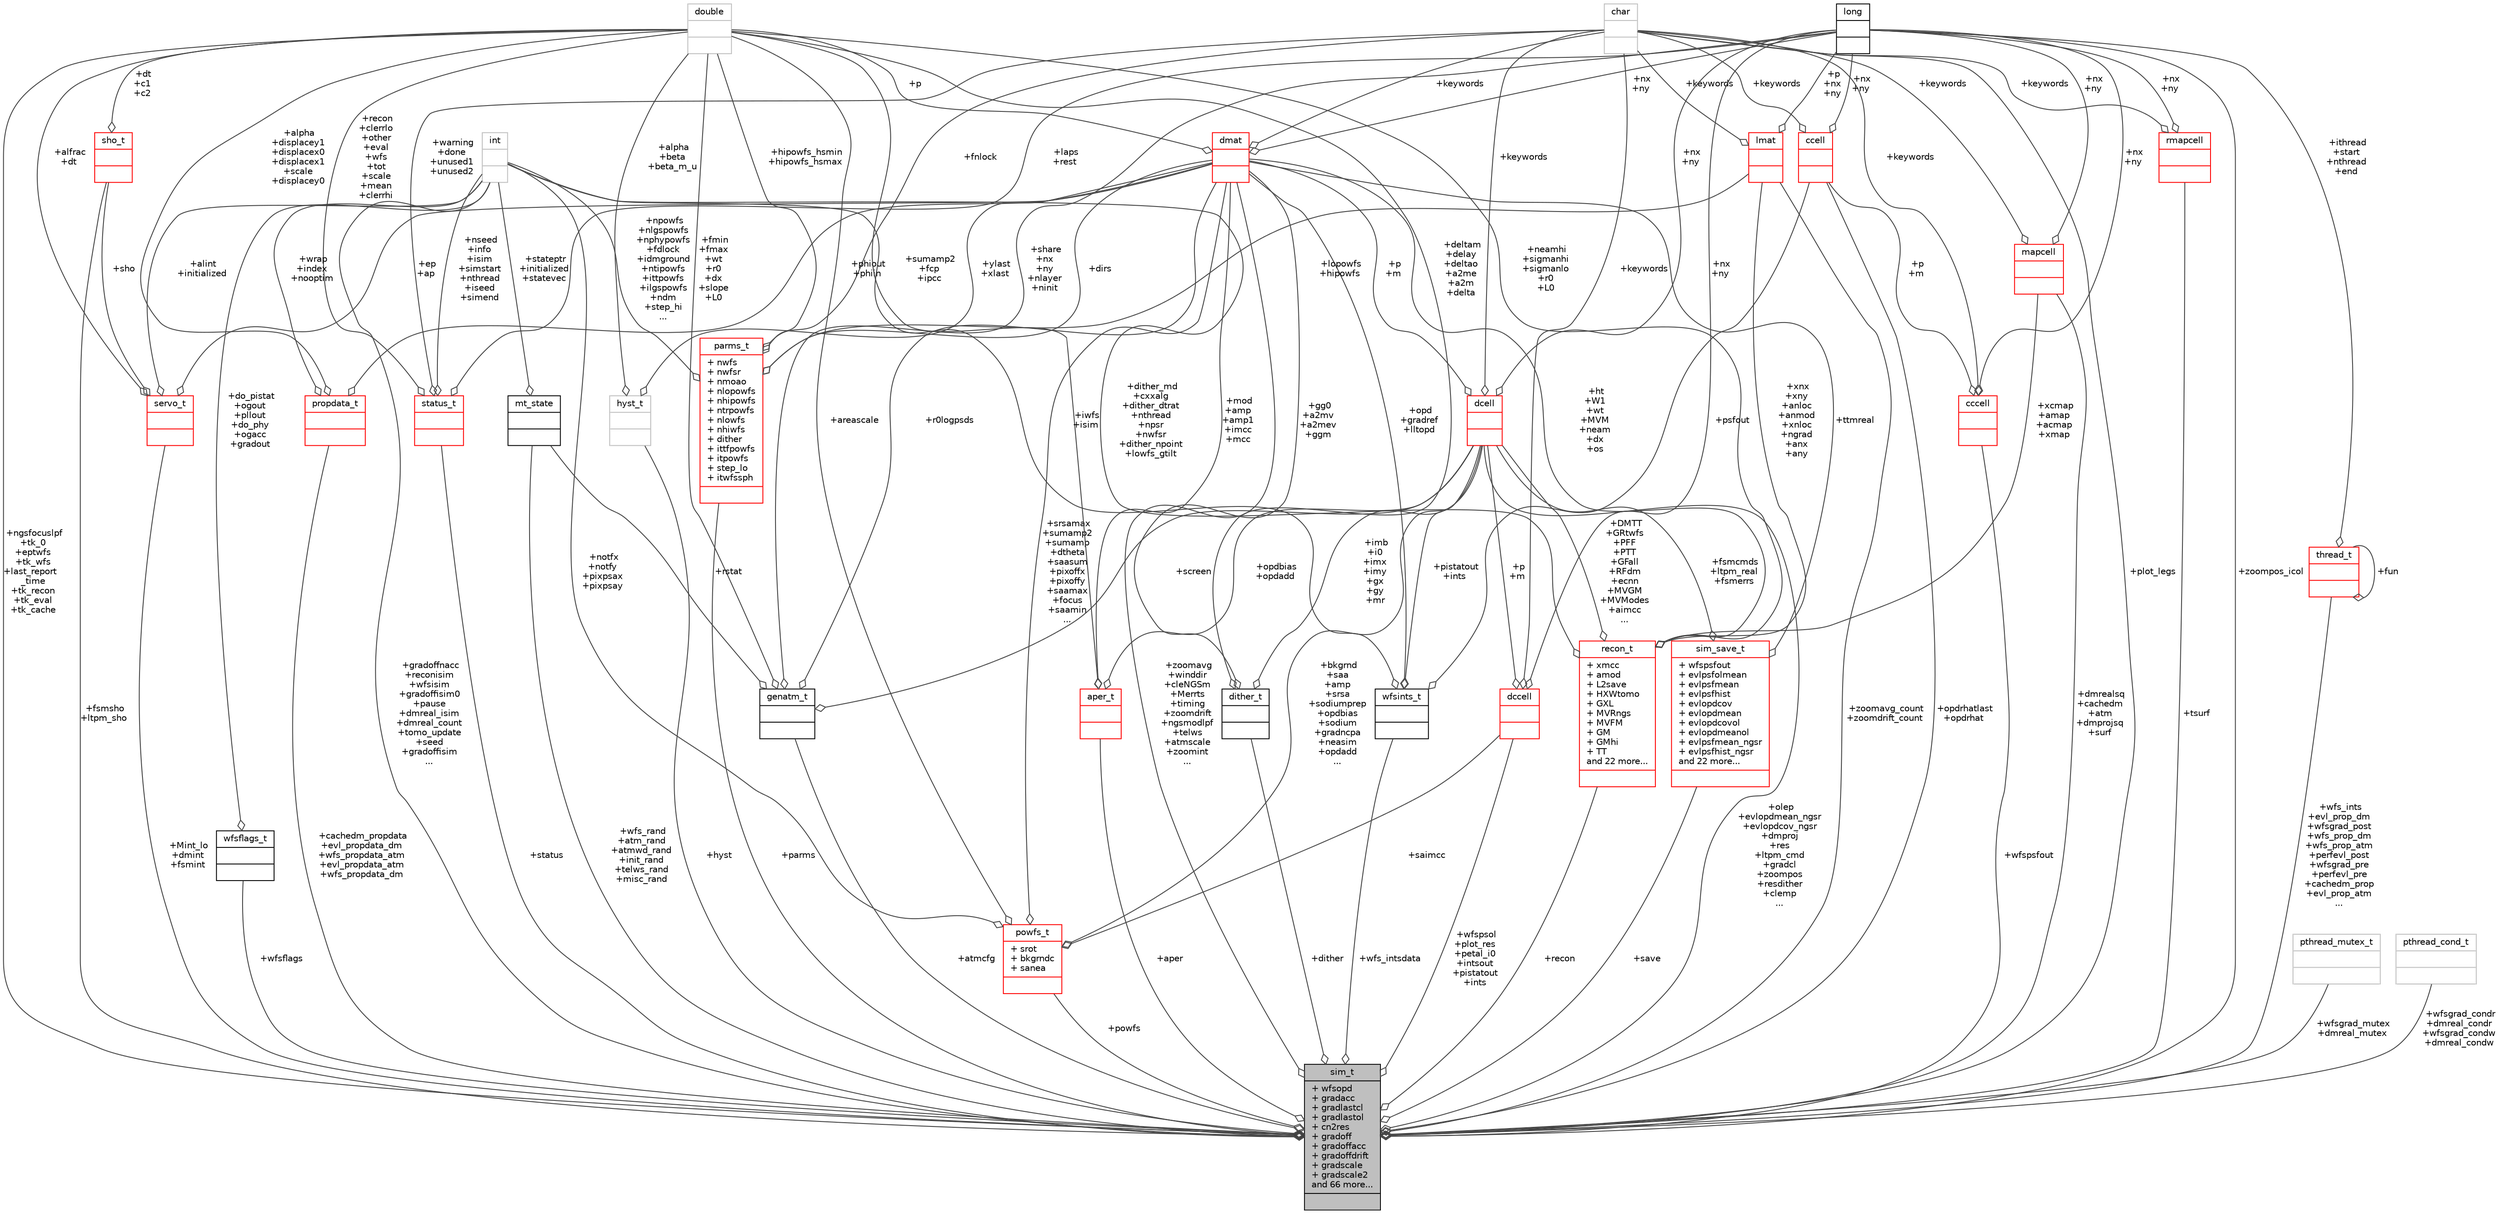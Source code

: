 digraph "sim_t"
{
 // INTERACTIVE_SVG=YES
  bgcolor="transparent";
  edge [fontname="Helvetica",fontsize="10",labelfontname="Helvetica",labelfontsize="10"];
  node [fontname="Helvetica",fontsize="10",shape=record];
  Node368 [label="{sim_t\n|+ wfsopd\l+ gradacc\l+ gradlastcl\l+ gradlastol\l+ cn2res\l+ gradoff\l+ gradoffacc\l+ gradoffdrift\l+ gradscale\l+ gradscale2\land 66 more...\l|}",height=0.2,width=0.4,color="black", fillcolor="grey75", style="filled", fontcolor="black"];
  Node369 -> Node368 [color="grey25",fontsize="10",style="solid",label=" +olep\n+evlopdmean_ngsr\n+evlopdcov_ngsr\n+dmproj\n+res\n+ltpm_cmd\n+gradcl\n+zoompos\n+resdither\n+clemp\n..." ,arrowhead="odiamond",fontname="Helvetica"];
  Node369 [label="{dcell\n||}",height=0.2,width=0.4,color="red",URL="$type_8h.html#structdcell"];
  Node371 -> Node369 [color="grey25",fontsize="10",style="solid",label=" +keywords" ,arrowhead="odiamond",fontname="Helvetica"];
  Node371 [label="{char\n||}",height=0.2,width=0.4,color="grey75"];
  Node377 -> Node369 [color="grey25",fontsize="10",style="solid",label=" +p\n+m" ,arrowhead="odiamond",fontname="Helvetica"];
  Node377 [label="{dmat\n||}",height=0.2,width=0.4,color="red",URL="$type_8h.html#structdmat"];
  Node380 -> Node377 [color="grey25",fontsize="10",style="solid",label=" +p" ,arrowhead="odiamond",fontname="Helvetica"];
  Node380 [label="{double\n||}",height=0.2,width=0.4,color="grey75"];
  Node371 -> Node377 [color="grey25",fontsize="10",style="solid",label=" +keywords" ,arrowhead="odiamond",fontname="Helvetica"];
  Node379 -> Node377 [color="grey25",fontsize="10",style="solid",label=" +nx\n+ny" ,arrowhead="odiamond",fontname="Helvetica"];
  Node379 [label="{long\n||}",height=0.2,width=0.4,color="black",URL="$classlong.html"];
  Node379 -> Node369 [color="grey25",fontsize="10",style="solid",label=" +nx\n+ny" ,arrowhead="odiamond",fontname="Helvetica"];
  Node383 -> Node368 [color="grey25",fontsize="10",style="solid",label=" +wfs_ints\n+evl_prop_dm\n+wfsgrad_post\n+wfs_prop_dm\n+wfs_prop_atm\n+perfevl_post\n+wfsgrad_pre\n+perfevl_pre\n+cachedm_prop\n+evl_prop_atm\n..." ,arrowhead="odiamond",fontname="Helvetica"];
  Node383 [label="{thread_t\n||}",height=0.2,width=0.4,color="red",URL="$thread_8h.html#structthread__t"];
  Node383 -> Node383 [color="grey25",fontsize="10",style="solid",label=" +fun" ,arrowhead="odiamond",fontname="Helvetica"];
  Node379 -> Node383 [color="grey25",fontsize="10",style="solid",label=" +ithread\n+start\n+nthread\n+end" ,arrowhead="odiamond",fontname="Helvetica"];
  Node384 -> Node368 [color="grey25",fontsize="10",style="solid",label=" +cachedm_propdata\n+evl_propdata_dm\n+wfs_propdata_atm\n+evl_propdata_atm\n+wfs_propdata_dm" ,arrowhead="odiamond",fontname="Helvetica"];
  Node384 [label="{propdata_t\n||}",height=0.2,width=0.4,color="red",URL="$lib_2accphi_8h.html#structpropdata__t"];
  Node380 -> Node384 [color="grey25",fontsize="10",style="solid",label=" +alpha\n+displacey1\n+displacex0\n+displacex1\n+scale\n+displacey0" ,arrowhead="odiamond",fontname="Helvetica"];
  Node372 -> Node384 [color="grey25",fontsize="10",style="solid",label=" +wrap\n+index\n+nooptim" ,arrowhead="odiamond",fontname="Helvetica"];
  Node372 [label="{int\n||}",height=0.2,width=0.4,color="grey75"];
  Node377 -> Node384 [color="grey25",fontsize="10",style="solid",label=" +phiout\n+phiin" ,arrowhead="odiamond",fontname="Helvetica"];
  Node394 -> Node368 [color="grey25",fontsize="10",style="solid",label=" +Mint_lo\n+dmint\n+fsmint" ,arrowhead="odiamond",fontname="Helvetica"];
  Node394 [label="{servo_t\n||}",height=0.2,width=0.4,color="red",URL="$servo_8h.html#structservo__t"];
  Node380 -> Node394 [color="grey25",fontsize="10",style="solid",label=" +alfrac\n+dt" ,arrowhead="odiamond",fontname="Helvetica"];
  Node397 -> Node394 [color="grey25",fontsize="10",style="solid",label=" +sho" ,arrowhead="odiamond",fontname="Helvetica"];
  Node397 [label="{sho_t\n||}",height=0.2,width=0.4,color="red",URL="$servo_8h.html#structsho__t"];
  Node380 -> Node397 [color="grey25",fontsize="10",style="solid",label=" +dt\n+c1\n+c2" ,arrowhead="odiamond",fontname="Helvetica"];
  Node372 -> Node394 [color="grey25",fontsize="10",style="solid",label=" +alint\n+initialized" ,arrowhead="odiamond",fontname="Helvetica"];
  Node377 -> Node394 [color="grey25",fontsize="10",style="solid",label=" +ep\n+ap" ,arrowhead="odiamond",fontname="Helvetica"];
  Node399 -> Node368 [color="grey25",fontsize="10",style="solid",label=" +wfspsol\n+plot_res\n+petal_i0\n+intsout\n+pistatout\n+ints" ,arrowhead="odiamond",fontname="Helvetica"];
  Node399 [label="{dccell\n||}",height=0.2,width=0.4,color="red",URL="$type_8h.html#structdccell"];
  Node369 -> Node399 [color="grey25",fontsize="10",style="solid",label=" +p\n+m" ,arrowhead="odiamond",fontname="Helvetica"];
  Node371 -> Node399 [color="grey25",fontsize="10",style="solid",label=" +keywords" ,arrowhead="odiamond",fontname="Helvetica"];
  Node379 -> Node399 [color="grey25",fontsize="10",style="solid",label=" +nx\n+ny" ,arrowhead="odiamond",fontname="Helvetica"];
  Node400 -> Node368 [color="grey25",fontsize="10",style="solid",label=" +dither" ,arrowhead="odiamond",fontname="Helvetica"];
  Node400 [label="{dither_t\n||}",height=0.2,width=0.4,color="black",URL="$maos_2types_8h.html#structdither__t"];
  Node369 -> Node400 [color="grey25",fontsize="10",style="solid",label=" +imb\n+i0\n+imx\n+imy\n+gx\n+gy\n+mr" ,arrowhead="odiamond",fontname="Helvetica"];
  Node380 -> Node400 [color="grey25",fontsize="10",style="solid",label=" +deltam\n+delay\n+deltao\n+a2me\n+a2m\n+delta" ,arrowhead="odiamond",fontname="Helvetica"];
  Node377 -> Node400 [color="grey25",fontsize="10",style="solid",label=" +gg0\n+a2mv\n+a2mev\n+ggm" ,arrowhead="odiamond",fontname="Helvetica"];
  Node401 -> Node368 [color="grey25",fontsize="10",style="solid",label=" +wfs_intsdata" ,arrowhead="odiamond",fontname="Helvetica"];
  Node401 [label="{wfsints_t\n||}",height=0.2,width=0.4,color="black",URL="$maos_2types_8h.html#structwfsints__t"];
  Node369 -> Node401 [color="grey25",fontsize="10",style="solid",label=" +pistatout\n+ints" ,arrowhead="odiamond",fontname="Helvetica"];
  Node372 -> Node401 [color="grey25",fontsize="10",style="solid",label=" +iwfs\n+isim" ,arrowhead="odiamond",fontname="Helvetica"];
  Node377 -> Node401 [color="grey25",fontsize="10",style="solid",label=" +opd\n+gradref\n+lltopd" ,arrowhead="odiamond",fontname="Helvetica"];
  Node402 -> Node401 [color="grey25",fontsize="10",style="solid",label=" +psfout" ,arrowhead="odiamond",fontname="Helvetica"];
  Node402 [label="{ccell\n||}",height=0.2,width=0.4,color="red",URL="$type_8h.html#structccell"];
  Node371 -> Node402 [color="grey25",fontsize="10",style="solid",label=" +keywords" ,arrowhead="odiamond",fontname="Helvetica"];
  Node379 -> Node402 [color="grey25",fontsize="10",style="solid",label=" +nx\n+ny" ,arrowhead="odiamond",fontname="Helvetica"];
  Node380 -> Node368 [color="grey25",fontsize="10",style="solid",label=" +ngsfocuslpf\n+tk_0\n+eptwfs\n+tk_wfs\n+last_report\l_time\n+tk_recon\n+tk_eval\n+tk_cache" ,arrowhead="odiamond",fontname="Helvetica"];
  Node405 -> Node368 [color="grey25",fontsize="10",style="solid",label=" +wfspsfout" ,arrowhead="odiamond",fontname="Helvetica"];
  Node405 [label="{cccell\n||}",height=0.2,width=0.4,color="red",URL="$type_8h.html#structcccell"];
  Node371 -> Node405 [color="grey25",fontsize="10",style="solid",label=" +keywords" ,arrowhead="odiamond",fontname="Helvetica"];
  Node379 -> Node405 [color="grey25",fontsize="10",style="solid",label=" +nx\n+ny" ,arrowhead="odiamond",fontname="Helvetica"];
  Node402 -> Node405 [color="grey25",fontsize="10",style="solid",label=" +p\n+m" ,arrowhead="odiamond",fontname="Helvetica"];
  Node406 -> Node368 [color="grey25",fontsize="10",style="solid",label=" +wfsflags" ,arrowhead="odiamond",fontname="Helvetica"];
  Node406 [label="{wfsflags_t\n||}",height=0.2,width=0.4,color="black",URL="$maos_2types_8h.html#structwfsflags__t"];
  Node372 -> Node406 [color="grey25",fontsize="10",style="solid",label=" +do_pistat\n+ogout\n+pllout\n+do_phy\n+ogacc\n+gradout" ,arrowhead="odiamond",fontname="Helvetica"];
  Node407 -> Node368 [color="grey25",fontsize="10",style="solid",label=" +zoomavg_count\n+zoomdrift_count" ,arrowhead="odiamond",fontname="Helvetica"];
  Node407 [label="{lmat\n||}",height=0.2,width=0.4,color="red",URL="$type_8h.html#structlmat"];
  Node371 -> Node407 [color="grey25",fontsize="10",style="solid",label=" +keywords" ,arrowhead="odiamond",fontname="Helvetica"];
  Node379 -> Node407 [color="grey25",fontsize="10",style="solid",label=" +p\n+nx\n+ny" ,arrowhead="odiamond",fontname="Helvetica"];
  Node408 -> Node368 [color="grey25",fontsize="10",style="solid",label=" +atmcfg" ,arrowhead="odiamond",fontname="Helvetica"];
  Node408 [label="{genatm_t\n||}",height=0.2,width=0.4,color="black",URL="$turbulence_8h.html#structgenatm__t"];
  Node369 -> Node408 [color="grey25",fontsize="10",style="solid",label=" +screen" ,arrowhead="odiamond",fontname="Helvetica"];
  Node380 -> Node408 [color="grey25",fontsize="10",style="solid",label=" +fmin\n+fmax\n+wt\n+r0\n+dx\n+slope\n+L0" ,arrowhead="odiamond",fontname="Helvetica"];
  Node409 -> Node408 [color="grey25",fontsize="10",style="solid",label=" +rstat" ,arrowhead="odiamond",fontname="Helvetica"];
  Node409 [label="{mt_state\n||}",height=0.2,width=0.4,color="black",URL="$structmt__state.html"];
  Node372 -> Node409 [color="grey25",fontsize="10",style="solid",label=" +stateptr\n+initialized\n+statevec" ,arrowhead="odiamond",fontname="Helvetica"];
  Node377 -> Node408 [color="grey25",fontsize="10",style="solid",label=" +r0logpsds" ,arrowhead="odiamond",fontname="Helvetica"];
  Node379 -> Node408 [color="grey25",fontsize="10",style="solid",label=" +share\n+nx\n+ny\n+nlayer\n+ninit" ,arrowhead="odiamond",fontname="Helvetica"];
  Node371 -> Node368 [color="grey25",fontsize="10",style="solid",label=" +plot_legs" ,arrowhead="odiamond",fontname="Helvetica"];
  Node410 -> Node368 [color="grey25",fontsize="10",style="solid",label=" +hyst" ,arrowhead="odiamond",fontname="Helvetica"];
  Node410 [label="{hyst_t\n||}",height=0.2,width=0.4,color="grey75"];
  Node380 -> Node410 [color="grey25",fontsize="10",style="solid",label=" +alpha\n+beta\n+beta_m_u" ,arrowhead="odiamond",fontname="Helvetica"];
  Node377 -> Node410 [color="grey25",fontsize="10",style="solid",label=" +ylast\n+xlast" ,arrowhead="odiamond",fontname="Helvetica"];
  Node411 -> Node368 [color="grey25",fontsize="10",style="solid",label=" +tsurf" ,arrowhead="odiamond",fontname="Helvetica"];
  Node411 [label="{rmapcell\n||}",height=0.2,width=0.4,color="red",URL="$type_8h.html#structrmapcell"];
  Node371 -> Node411 [color="grey25",fontsize="10",style="solid",label=" +keywords" ,arrowhead="odiamond",fontname="Helvetica"];
  Node379 -> Node411 [color="grey25",fontsize="10",style="solid",label=" +nx\n+ny" ,arrowhead="odiamond",fontname="Helvetica"];
  Node414 -> Node368 [color="grey25",fontsize="10",style="solid",label=" +wfsgrad_mutex\n+dmreal_mutex" ,arrowhead="odiamond",fontname="Helvetica"];
  Node414 [label="{pthread_mutex_t\n||}",height=0.2,width=0.4,color="grey75"];
  Node397 -> Node368 [color="grey25",fontsize="10",style="solid",label=" +fsmsho\n+ltpm_sho" ,arrowhead="odiamond",fontname="Helvetica"];
  Node415 -> Node368 [color="grey25",fontsize="10",style="solid",label=" +recon" ,arrowhead="odiamond",fontname="Helvetica"];
  Node415 [label="{recon_t\n|+ xmcc\l+ amod\l+ L2save\l+ HXWtomo\l+ GXL\l+ MVRngs\l+ MVFM\l+ GM\l+ GMhi\l+ TT\land 22 more...\l|}",height=0.2,width=0.4,color="red",URL="$maos_2types_8h.html#structrecon__t"];
  Node369 -> Node415 [color="grey25",fontsize="10",style="solid",label=" +DMTT\n+GRtwfs\n+PFF\n+PTT\n+GFall\n+RFdm\n+ecnn\n+MVGM\n+MVModes\n+aimcc\n..." ,arrowhead="odiamond",fontname="Helvetica"];
  Node380 -> Node415 [color="grey25",fontsize="10",style="solid",label=" +neamhi\n+sigmanhi\n+sigmanlo\n+r0\n+L0" ,arrowhead="odiamond",fontname="Helvetica"];
  Node407 -> Node415 [color="grey25",fontsize="10",style="solid",label=" +xnx\n+xny\n+anloc\n+anmod\n+xnloc\n+ngrad\n+anx\n+any" ,arrowhead="odiamond",fontname="Helvetica"];
  Node372 -> Node415 [color="grey25",fontsize="10",style="solid",label=" +dither_md\n+cxxalg\n+dither_dtrat\n+nthread\n+npsr\n+nwfsr\n+dither_npoint\n+lowfs_gtilt" ,arrowhead="odiamond",fontname="Helvetica"];
  Node426 -> Node415 [color="grey25",fontsize="10",style="solid",label=" +xcmap\n+amap\n+acmap\n+xmap" ,arrowhead="odiamond",fontname="Helvetica"];
  Node426 [label="{mapcell\n||}",height=0.2,width=0.4,color="red",URL="$type_8h.html#structmapcell"];
  Node371 -> Node426 [color="grey25",fontsize="10",style="solid",label=" +keywords" ,arrowhead="odiamond",fontname="Helvetica"];
  Node379 -> Node426 [color="grey25",fontsize="10",style="solid",label=" +nx\n+ny" ,arrowhead="odiamond",fontname="Helvetica"];
  Node377 -> Node415 [color="grey25",fontsize="10",style="solid",label=" +ht\n+W1\n+wt\n+MVM\n+neam\n+dx\n+os" ,arrowhead="odiamond",fontname="Helvetica"];
  Node438 -> Node368 [color="grey25",fontsize="10",style="solid",label=" +status" ,arrowhead="odiamond",fontname="Helvetica"];
  Node438 [label="{status_t\n||}",height=0.2,width=0.4,color="red",URL="$structstatus__t.html"];
  Node380 -> Node438 [color="grey25",fontsize="10",style="solid",label=" +recon\n+clerrlo\n+other\n+eval\n+wfs\n+tot\n+scale\n+mean\n+clerrhi" ,arrowhead="odiamond",fontname="Helvetica"];
  Node371 -> Node438 [color="grey25",fontsize="10",style="solid",label=" +warning\n+done\n+unused1\n+unused2" ,arrowhead="odiamond",fontname="Helvetica"];
  Node372 -> Node438 [color="grey25",fontsize="10",style="solid",label=" +nseed\n+info\n+isim\n+simstart\n+nthread\n+iseed\n+simend" ,arrowhead="odiamond",fontname="Helvetica"];
  Node379 -> Node438 [color="grey25",fontsize="10",style="solid",label=" +laps\n+rest" ,arrowhead="odiamond",fontname="Helvetica"];
  Node372 -> Node368 [color="grey25",fontsize="10",style="solid",label=" +gradoffnacc\n+reconisim\n+wfsisim\n+gradoffisim0\n+pause\n+dmreal_isim\n+dmreal_count\n+tomo_update\n+seed\n+gradoffisim\n..." ,arrowhead="odiamond",fontname="Helvetica"];
  Node409 -> Node368 [color="grey25",fontsize="10",style="solid",label=" +wfs_rand\n+atm_rand\n+atmwd_rand\n+init_rand\n+telws_rand\n+misc_rand" ,arrowhead="odiamond",fontname="Helvetica"];
  Node377 -> Node368 [color="grey25",fontsize="10",style="solid",label=" +zoomavg\n+winddir\n+cleNGSm\n+Merrts\n+timing\n+zoomdrift\n+ngsmodlpf\n+telws\n+atmscale\n+zoomint\n..." ,arrowhead="odiamond",fontname="Helvetica"];
  Node426 -> Node368 [color="grey25",fontsize="10",style="solid",label=" +dmrealsq\n+cachedm\n+atm\n+dmprojsq\n+surf" ,arrowhead="odiamond",fontname="Helvetica"];
  Node440 -> Node368 [color="grey25",fontsize="10",style="solid",label=" +wfsgrad_condr\n+dmreal_condr\n+wfsgrad_condw\n+dmreal_condw" ,arrowhead="odiamond",fontname="Helvetica"];
  Node440 [label="{pthread_cond_t\n||}",height=0.2,width=0.4,color="grey75"];
  Node441 -> Node368 [color="grey25",fontsize="10",style="solid",label=" +powfs" ,arrowhead="odiamond",fontname="Helvetica"];
  Node441 [label="{powfs_t\n|+ srot\l+ bkgrndc\l+ sanea\l|}",height=0.2,width=0.4,color="red",URL="$maos_2types_8h.html#structpowfs__t"];
  Node369 -> Node441 [color="grey25",fontsize="10",style="solid",label=" +bkgrnd\n+saa\n+amp\n+srsa\n+sodiumprep\n+opdbias\n+sodium\n+gradncpa\n+neasim\n+opdadd\n..." ,arrowhead="odiamond",fontname="Helvetica"];
  Node399 -> Node441 [color="grey25",fontsize="10",style="solid",label=" +saimcc" ,arrowhead="odiamond",fontname="Helvetica"];
  Node380 -> Node441 [color="grey25",fontsize="10",style="solid",label=" +areascale" ,arrowhead="odiamond",fontname="Helvetica"];
  Node372 -> Node441 [color="grey25",fontsize="10",style="solid",label=" +notfx\n+notfy\n+pixpsax\n+pixpsay" ,arrowhead="odiamond",fontname="Helvetica"];
  Node377 -> Node441 [color="grey25",fontsize="10",style="solid",label=" +srsamax\n+sumamp2\n+sumamp\n+dtheta\n+saasum\n+pixoffx\n+pixoffy\n+saamax\n+focus\n+saamin\n..." ,arrowhead="odiamond",fontname="Helvetica"];
  Node379 -> Node368 [color="grey25",fontsize="10",style="solid",label=" +zoompos_icol" ,arrowhead="odiamond",fontname="Helvetica"];
  Node449 -> Node368 [color="grey25",fontsize="10",style="solid",label=" +aper" ,arrowhead="odiamond",fontname="Helvetica"];
  Node449 [label="{aper_t\n||}",height=0.2,width=0.4,color="red",URL="$maos_2types_8h.html#structaper__t"];
  Node369 -> Node449 [color="grey25",fontsize="10",style="solid",label=" +opdbias\n+opdadd" ,arrowhead="odiamond",fontname="Helvetica"];
  Node380 -> Node449 [color="grey25",fontsize="10",style="solid",label=" +sumamp2\n+fcp\n+ipcc" ,arrowhead="odiamond",fontname="Helvetica"];
  Node377 -> Node449 [color="grey25",fontsize="10",style="solid",label=" +mod\n+amp\n+amp1\n+imcc\n+mcc" ,arrowhead="odiamond",fontname="Helvetica"];
  Node450 -> Node368 [color="grey25",fontsize="10",style="solid",label=" +parms" ,arrowhead="odiamond",fontname="Helvetica"];
  Node450 [label="{parms_t\n|+ nwfs\l+ nwfsr\l+ nmoao\l+ nlopowfs\l+ nhipowfs\l+ ntrpowfs\l+ nlowfs\l+ nhiwfs\l+ dither\l+ ittfpowfs\l+ itpowfs\l+ step_lo\l+ itwfssph\l|}",height=0.2,width=0.4,color="red",URL="$parms_8h.html#structparms__t"];
  Node380 -> Node450 [color="grey25",fontsize="10",style="solid",label=" +hipowfs_hsmin\n+hipowfs_hsmax" ,arrowhead="odiamond",fontname="Helvetica"];
  Node407 -> Node450 [color="grey25",fontsize="10",style="solid",label=" +lopowfs\n+hipowfs" ,arrowhead="odiamond",fontname="Helvetica"];
  Node371 -> Node450 [color="grey25",fontsize="10",style="solid",label=" +fnlock" ,arrowhead="odiamond",fontname="Helvetica"];
  Node372 -> Node450 [color="grey25",fontsize="10",style="solid",label=" +npowfs\n+nlgspowfs\n+nphypowfs\n+fdlock\n+idmground\n+ntipowfs\n+ittpowfs\n+ilgspowfs\n+ndm\n+step_hi\n..." ,arrowhead="odiamond",fontname="Helvetica"];
  Node377 -> Node450 [color="grey25",fontsize="10",style="solid",label=" +dirs" ,arrowhead="odiamond",fontname="Helvetica"];
  Node402 -> Node368 [color="grey25",fontsize="10",style="solid",label=" +opdrhatlast\n+opdrhat" ,arrowhead="odiamond",fontname="Helvetica"];
  Node472 -> Node368 [color="grey25",fontsize="10",style="solid",label=" +save" ,arrowhead="odiamond",fontname="Helvetica"];
  Node472 [label="{sim_save_t\n|+ wfspsfout\l+ evlpsfolmean\l+ evlpsfmean\l+ evlpsfhist\l+ evlopdcov\l+ evlopdmean\l+ evlopdcovol\l+ evlopdmeanol\l+ evlpsfmean_ngsr\l+ evlpsfhist_ngsr\land 22 more...\l|}",height=0.2,width=0.4,color="red",URL="$maos_2types_8h.html#structsim__save__t"];
  Node369 -> Node472 [color="grey25",fontsize="10",style="solid",label=" +fsmcmds\n+ltpm_real\n+fsmerrs" ,arrowhead="odiamond",fontname="Helvetica"];
  Node377 -> Node472 [color="grey25",fontsize="10",style="solid",label=" +ttmreal" ,arrowhead="odiamond",fontname="Helvetica"];
}
